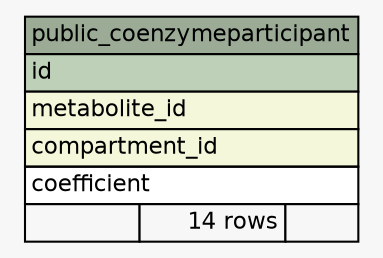 // dot 2.36.0 on Linux 3.13.0-43-generic
// SchemaSpy rev 590
digraph "public_coenzymeparticipant" {
  graph [
    rankdir="RL"
    bgcolor="#f7f7f7"
    nodesep="0.18"
    ranksep="0.46"
    fontname="Helvetica"
    fontsize="11"
  ];
  node [
    fontname="Helvetica"
    fontsize="11"
    shape="plaintext"
  ];
  edge [
    arrowsize="0.8"
  ];
  "public_coenzymeparticipant" [
    label=<
    <TABLE BORDER="0" CELLBORDER="1" CELLSPACING="0" BGCOLOR="#ffffff">
      <TR><TD COLSPAN="3" BGCOLOR="#9bab96" ALIGN="CENTER">public_coenzymeparticipant</TD></TR>
      <TR><TD PORT="id" COLSPAN="3" BGCOLOR="#bed1b8" ALIGN="LEFT">id</TD></TR>
      <TR><TD PORT="metabolite_id" COLSPAN="3" BGCOLOR="#f4f7da" ALIGN="LEFT">metabolite_id</TD></TR>
      <TR><TD PORT="compartment_id" COLSPAN="3" BGCOLOR="#f4f7da" ALIGN="LEFT">compartment_id</TD></TR>
      <TR><TD PORT="coefficient" COLSPAN="3" ALIGN="LEFT">coefficient</TD></TR>
      <TR><TD ALIGN="LEFT" BGCOLOR="#f7f7f7">  </TD><TD ALIGN="RIGHT" BGCOLOR="#f7f7f7">14 rows</TD><TD ALIGN="RIGHT" BGCOLOR="#f7f7f7">  </TD></TR>
    </TABLE>>
    URL="tables/public_coenzymeparticipant.html"
    tooltip="public_coenzymeparticipant"
  ];
}
